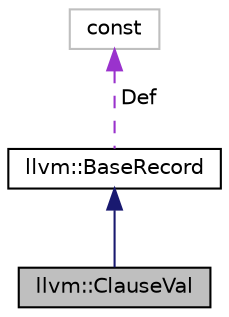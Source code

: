 digraph "llvm::ClauseVal"
{
 // LATEX_PDF_SIZE
  bgcolor="transparent";
  edge [fontname="Helvetica",fontsize="10",labelfontname="Helvetica",labelfontsize="10"];
  node [fontname="Helvetica",fontsize="10",shape=record];
  Node1 [label="llvm::ClauseVal",height=0.2,width=0.4,color="black", fillcolor="grey75", style="filled", fontcolor="black",tooltip=" "];
  Node2 -> Node1 [dir="back",color="midnightblue",fontsize="10",style="solid",fontname="Helvetica"];
  Node2 [label="llvm::BaseRecord",height=0.2,width=0.4,color="black",URL="$classllvm_1_1BaseRecord.html",tooltip=" "];
  Node3 -> Node2 [dir="back",color="darkorchid3",fontsize="10",style="dashed",label=" Def" ,fontname="Helvetica"];
  Node3 [label="const",height=0.2,width=0.4,color="grey75",tooltip=" "];
}
